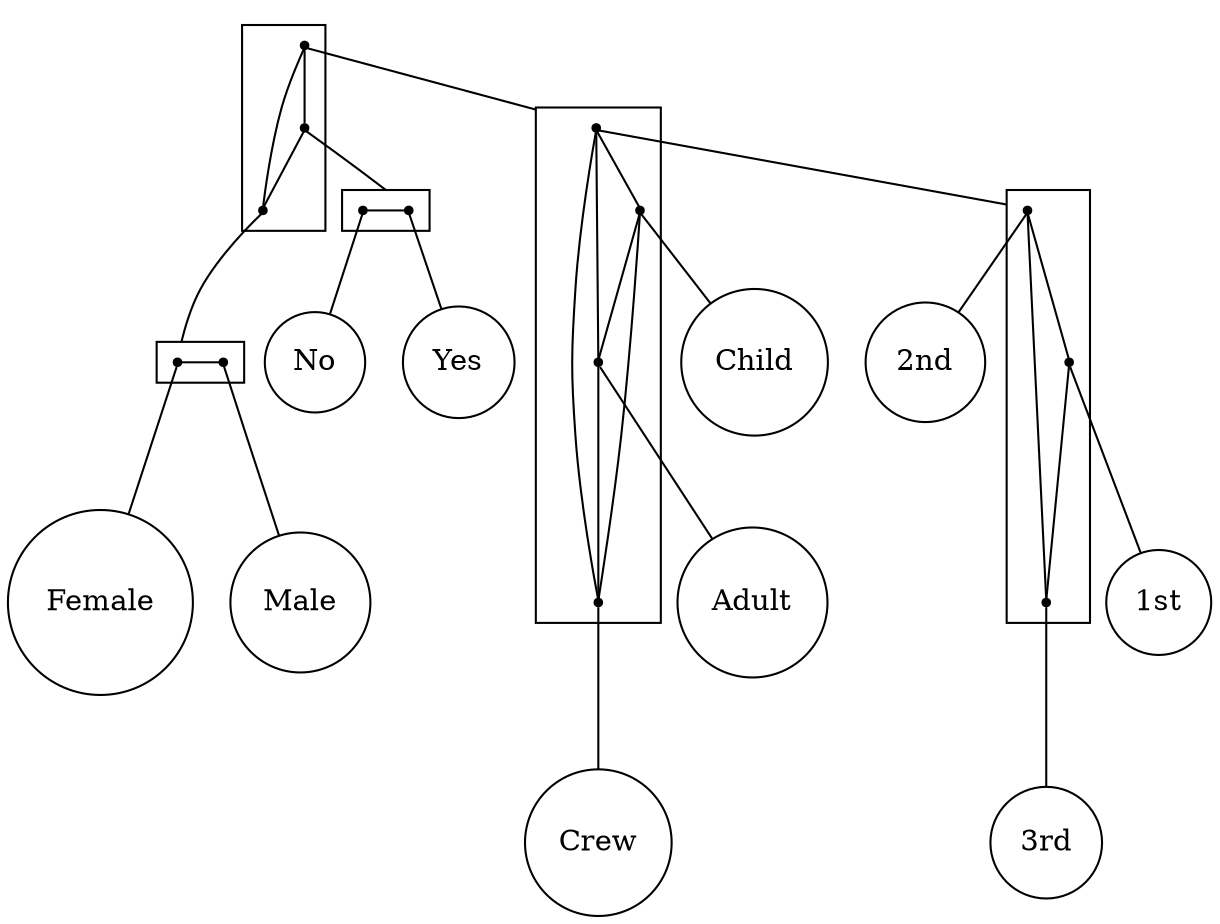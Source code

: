 strict digraph "plain_2-structure" {
compound=true;
fontname=Verdana;
fontsize=12;
newrank=true;
node [shape=circle];
Child;
Adult;
Crew;
"2nd";
"1st";
"3rd";
Female;
Male;
Yes;
No;
subgraph cluster_AdultYesChild3rd2ndCrewNo1stFemaleMale {
node [shape=point];
s_Adult3rd2ndCrew1stChild -> s_YesNo  [arrowhead=none, color=black];
s_Adult3rd2ndCrew1stChild -> s_FemaleMale  [arrowhead=none, color=black];
s_YesNo -> s_FemaleMale  [arrowhead=none, color=black];
}

subgraph cluster_Adult3rd2ndCrew1stChild {
node [shape=point];
s_3rd2nd1st -> s_Child  [arrowhead=none, color=black];
s_3rd2nd1st -> s_Adult  [arrowhead=none, color=black];
s_3rd2nd1st -> s_Crew  [arrowhead=none, color=black];
s_Child -> s_Adult  [arrowhead=none, color=black];
s_Child -> s_Crew  [arrowhead=none, color=black];
s_Adult -> s_Crew  [arrowhead=none, color=black];
}

subgraph cluster_3rd2nd1st {
node [shape=point];
s_2nd -> s_1st  [arrowhead=none, color=black];
s_2nd -> s_3rd  [arrowhead=none, color=black];
s_1st -> s_3rd  [arrowhead=none, color=black];
}

subgraph cluster_FemaleMale {
rank=same;
node [shape=point];
s_Female -> s_Male  [arrowhead=none, color=black];
}

subgraph cluster_YesNo {
rank=same;
node [shape=point];
s_Yes -> s_No  [arrowhead=none, color=black];
}

s_Adult3rd2ndCrew1stChild -> s_3rd2nd1st  [arrowhead=none, lhead=cluster_Adult3rd2ndCrew1stChild];
s_YesNo -> s_Yes  [arrowhead=none, lhead=cluster_YesNo];
s_FemaleMale -> s_Female  [arrowhead=none, lhead=cluster_FemaleMale];
s_3rd2nd1st -> s_2nd  [arrowhead=none, lhead=cluster_3rd2nd1st];
s_Child -> Child  [arrowhead=none];
s_Adult -> Adult  [arrowhead=none];
s_Crew -> Crew  [arrowhead=none];
s_2nd -> "2nd"  [arrowhead=none];
s_1st -> "1st"  [arrowhead=none];
s_3rd -> "3rd"  [arrowhead=none];
s_Female -> Female  [arrowhead=none];
s_Male -> Male  [arrowhead=none];
s_Yes -> Yes  [arrowhead=none];
s_No -> No  [arrowhead=none];
}
